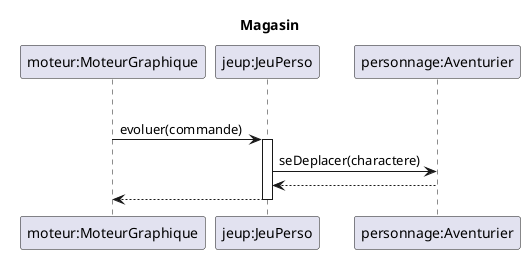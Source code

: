 @startuml

title Magasin


participant "moteur:MoteurGraphique" as 0
participant "jeup:JeuPerso" as 1
participant "personnage:Aventurier" as 2



loop foreach
0->1 : evoluer(commande)
activate 1

1->2 : seDeplacer(charactere)
2-->1

1-->0
deactivate 1



@enduml